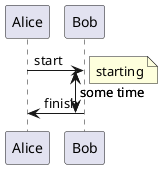 {
  "sha1": "dbubd4c8h89giqjc476vjs4tcsgtnv5",
  "insertion": {
    "when": "2024-06-01T09:03:02.771Z",
    "url": "https://github.com/plantuml/plantuml/issues/229",
    "user": "plantuml@gmail.com"
  }
}
@startuml
!pragma teoz true
{start} Alice -> Bob: start
& note right of Bob: starting
{end} Bob -> Alice: finish
{start} <-> {end}: some time
@enduml
